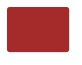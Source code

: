 @startuml

skinparam ClassBackgroundColor #Brown
skinparam ClassFontColor #Brown
skinparam ClassBorderColor #Brown

skinparam ClassStereotypeFontSize 0
skinparam CircledCharacterFontSize 0
skinparam CircledCharacterRadius 0
skinparam ClassBorderThickness 0
skinparam Shadowing false

class Dummy

@enduml